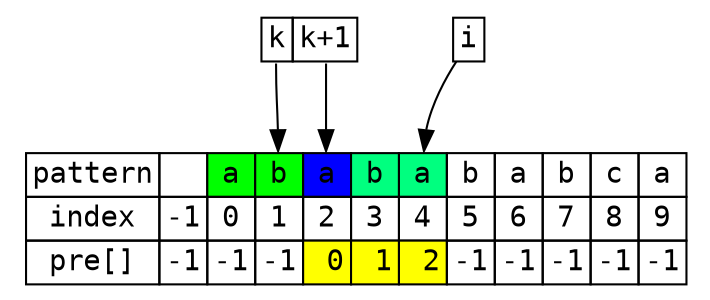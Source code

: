 digraph g {
    node [fontname="Monaco, Consolas",shape =plaintext,height=.1];
    node_s [label = <
    <TABLE BORDER="0" CELLBORDER="1" CELLSPACING="0">
    <TR>
    <TD PORT="f0">pattern</TD>
    <TD PORT="f1"> </TD>
    <TD PORT="f2" bgcolor="green">a</TD>
    <TD PORT="f3" bgcolor="green">b</TD>
    <TD PORT="f4" bgcolor="blue">a</TD>  
    <TD PORT="f5" bgcolor="SpringGreen">b</TD>
    <TD PORT="f6" bgcolor="SpringGreen">a</TD>
    <TD PORT="f7">b</TD>
    <TD PORT="f8">a</TD>
    <TD PORT="f9">b</TD>
    <TD PORT="f10">c</TD>
    <TD PORT="f11">a</TD>
    </TR>
    <TR>
    <TD PORT="f20">index</TD>
    <TD PORT="f21">-1</TD>
    <TD PORT="f22">0</TD>
    <TD PORT="f23">1</TD>
    <TD PORT="f24">2</TD>  
    <TD PORT="f25">3</TD>
    <TD PORT="f26">4</TD>
    <TD PORT="f27">5</TD>
    <TD PORT="f28">6</TD>
    <TD PORT="f29">7</TD>
    <TD PORT="f30">8</TD>
    <TD PORT="f31">9</TD>
    </TR>
    <TR>
    <TD PORT="f40">pre[]</TD>
    <TD PORT="f41">-1</TD>
    <TD PORT="f42">-1</TD>
    <TD PORT="f43">-1</TD>
    <TD PORT="f44" bgcolor="yellow"> 0</TD>  
    <TD PORT="f45" bgcolor="yellow"> 1</TD>
    <TD PORT="f46" bgcolor="yellow"> 2</TD>
    <TD PORT="f47">-1</TD>
    <TD PORT="f48">-1</TD>
    <TD PORT="f49">-1</TD>
    <TD PORT="f50">-1</TD>
    <TD PORT="f51">-1</TD>
    </TR>       
    
    </TABLE>>];

    node_pk [label = <
    <TABLE BORDER="0" CELLBORDER="1" CELLSPACING="0">
    <TR>
    <TD PORT="f0">k</TD>
    <TD PORT="f1">k+1</TD>    
    </TR>
    </TABLE>>];


    node_pi [label = <
    <TABLE BORDER="0" CELLBORDER="1" CELLSPACING="0">
    <TR>
    <TD PORT="f0">i</TD>
    </TR>
    </TABLE>>];
    
    
    node_pk:f0 -> node_s:f3
    node_pk:f1 -> node_s:f4
    node_pi:f0 -> node_s:f6
}
